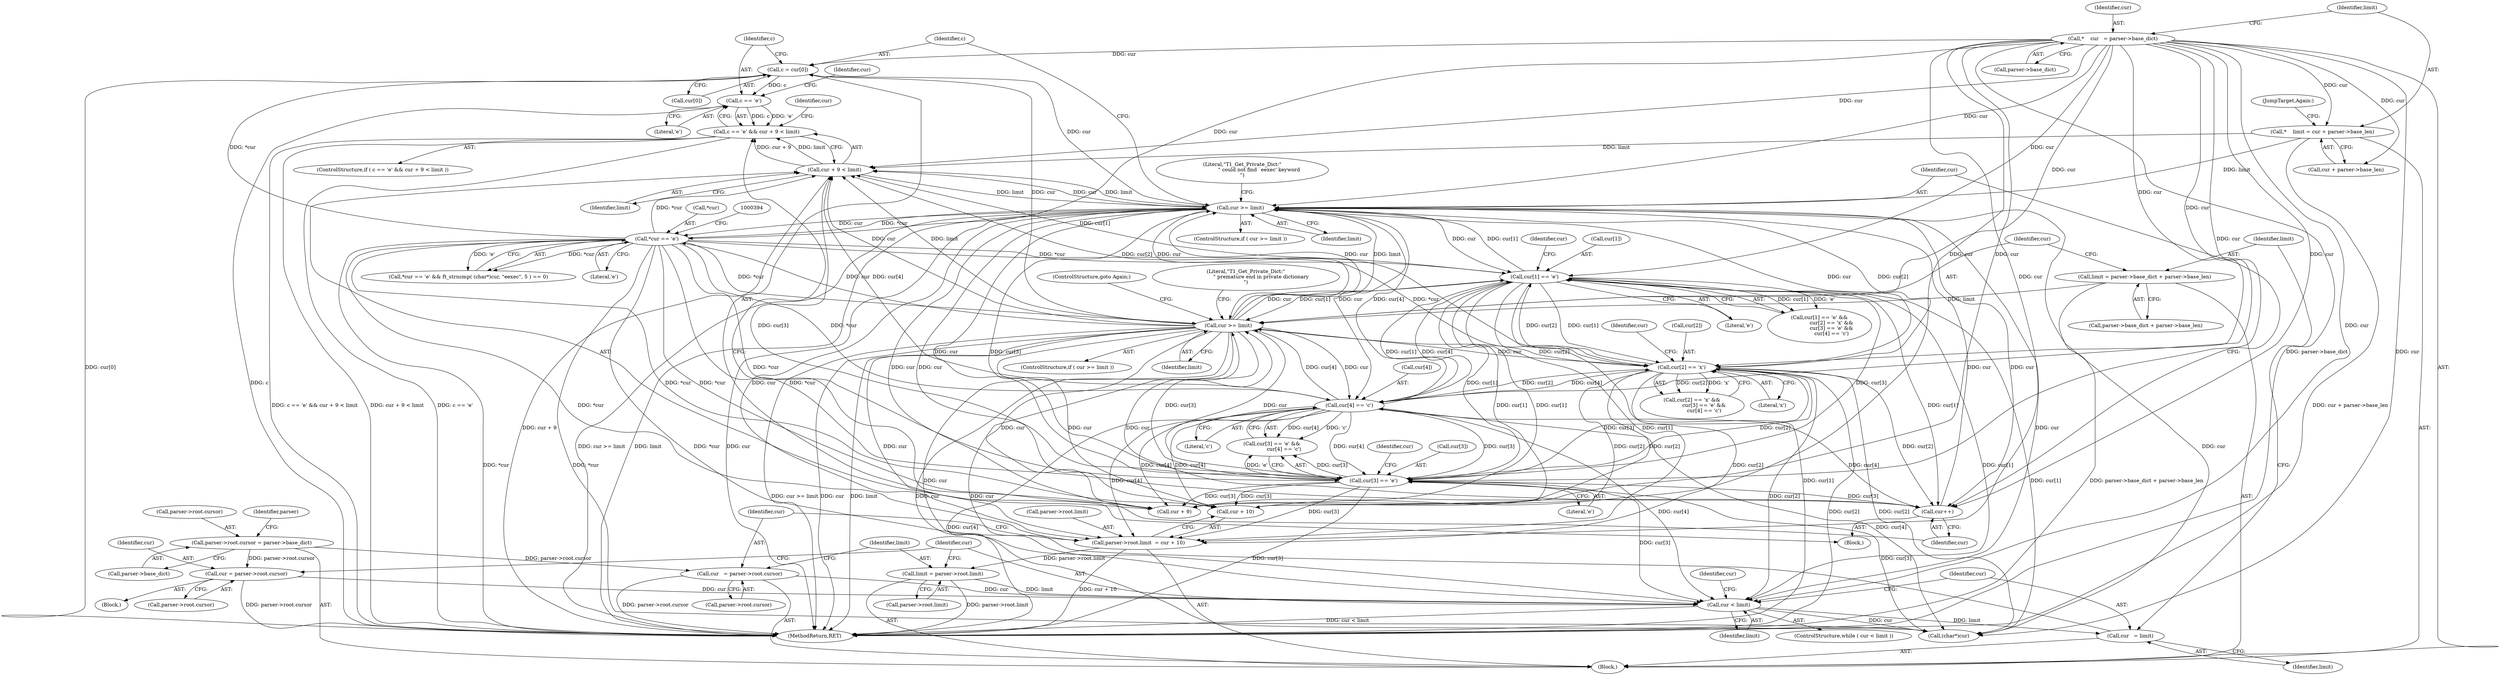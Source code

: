 digraph "0_savannah_e3058617f384cb6709f3878f753fa17aca9e3a30@pointer" {
"1000293" [label="(Call,c = cur[0])"];
"1000387" [label="(Call,*cur == 'e')"];
"1000337" [label="(Call,cur >= limit)"];
"1000311" [label="(Call,cur[1] == 'e')"];
"1000431" [label="(Call,cur >= limit)"];
"1000317" [label="(Call,cur[2] == 'x')"];
"1000328" [label="(Call,cur[4] == 'c')"];
"1000323" [label="(Call,cur[3] == 'e')"];
"1000274" [label="(Call,*    cur   = parser->base_dict)"];
"1000418" [label="(Call,cur   = limit)"];
"1000381" [label="(Call,cur < limit)"];
"1000411" [label="(Call,cur = parser->root.cursor)"];
"1000348" [label="(Call,parser->root.cursor = parser->base_dict)"];
"1000366" [label="(Call,cur   = parser->root.cursor)"];
"1000373" [label="(Call,limit = parser->root.limit)"];
"1000357" [label="(Call,parser->root.limit  = cur + 10)"];
"1000421" [label="(Call,limit = parser->base_dict + parser->base_len)"];
"1000334" [label="(Call,cur++)"];
"1000303" [label="(Call,cur + 9 < limit)"];
"1000280" [label="(Call,*    limit = cur + parser->base_len)"];
"1000300" [label="(Call,c == 'e')"];
"1000299" [label="(Call,c == 'e' && cur + 9 < limit)"];
"1000334" [label="(Call,cur++)"];
"1000381" [label="(Call,cur < limit)"];
"1000281" [label="(Identifier,limit)"];
"1000354" [label="(Call,parser->base_dict)"];
"1000272" [label="(Block,)"];
"1000282" [label="(Call,cur + parser->base_len)"];
"1000363" [label="(Call,cur + 10)"];
"1000330" [label="(Identifier,cur)"];
"1000386" [label="(Call,*cur == 'e' && ft_strncmp( (char*)cur, \"eexec\", 5 ) == 0)"];
"1000300" [label="(Call,c == 'e')"];
"1000422" [label="(Identifier,limit)"];
"1000317" [label="(Call,cur[2] == 'x')"];
"1000411" [label="(Call,cur = parser->root.cursor)"];
"1000280" [label="(Call,*    limit = cur + parser->base_len)"];
"1000413" [label="(Call,parser->root.cursor)"];
"1000342" [label="(Literal,\"T1_Get_Private_Dict:\"\n                     \" could not find `eexec' keyword\n\")"];
"1000276" [label="(Call,parser->base_dict)"];
"1000318" [label="(Call,cur[2])"];
"1000328" [label="(Call,cur[4] == 'c')"];
"1000393" [label="(Call,(char*)cur)"];
"1000335" [label="(Identifier,cur)"];
"1000302" [label="(Literal,'e')"];
"1000375" [label="(Call,parser->root.limit)"];
"1000325" [label="(Identifier,cur)"];
"1000312" [label="(Call,cur[1])"];
"1000275" [label="(Identifier,cur)"];
"1000274" [label="(Call,*    cur   = parser->base_dict)"];
"1000442" [label="(ControlStructure,goto Again;)"];
"1000366" [label="(Call,cur   = parser->root.cursor)"];
"1000298" [label="(ControlStructure,if ( c == 'e' && cur + 9 < limit ))"];
"1000431" [label="(Call,cur >= limit)"];
"1000305" [label="(Identifier,cur)"];
"1000324" [label="(Call,cur[3])"];
"1000303" [label="(Call,cur + 9 < limit)"];
"1000295" [label="(Call,cur[0])"];
"1000430" [label="(ControlStructure,if ( cur >= limit ))"];
"1000727" [label="(MethodReturn,RET)"];
"1000293" [label="(Call,c = cur[0])"];
"1000432" [label="(Identifier,cur)"];
"1000337" [label="(Call,cur >= limit)"];
"1000327" [label="(Literal,'e')"];
"1000336" [label="(ControlStructure,if ( cur >= limit ))"];
"1000373" [label="(Call,limit = parser->root.limit)"];
"1000323" [label="(Call,cur[3] == 'e')"];
"1000315" [label="(Literal,'e')"];
"1000412" [label="(Identifier,cur)"];
"1000387" [label="(Call,*cur == 'e')"];
"1000374" [label="(Identifier,limit)"];
"1000421" [label="(Call,limit = parser->base_dict + parser->base_len)"];
"1000311" [label="(Call,cur[1] == 'e')"];
"1000349" [label="(Call,parser->root.cursor)"];
"1000383" [label="(Identifier,limit)"];
"1000357" [label="(Call,parser->root.limit  = cur + 10)"];
"1000310" [label="(Call,cur[1] == 'e' &&\n               cur[2] == 'x' &&\n               cur[3] == 'e' &&\n               cur[4] == 'c')"];
"1000382" [label="(Identifier,cur)"];
"1000339" [label="(Identifier,limit)"];
"1000367" [label="(Identifier,cur)"];
"1000433" [label="(Identifier,limit)"];
"1000304" [label="(Call,cur + 9)"];
"1000329" [label="(Call,cur[4])"];
"1000360" [label="(Identifier,parser)"];
"1000307" [label="(Identifier,limit)"];
"1000390" [label="(Literal,'e')"];
"1000380" [label="(ControlStructure,while ( cur < limit ))"];
"1000338" [label="(Identifier,cur)"];
"1000299" [label="(Call,c == 'e' && cur + 9 < limit)"];
"1000384" [label="(Block,)"];
"1000321" [label="(Literal,'x')"];
"1000294" [label="(Identifier,c)"];
"1000348" [label="(Call,parser->root.cursor = parser->base_dict)"];
"1000316" [label="(Call,cur[2] == 'x' &&\n               cur[3] == 'e' &&\n               cur[4] == 'c')"];
"1000436" [label="(Literal,\"T1_Get_Private_Dict:\"\n                   \" premature end in private dictionary\n\")"];
"1000319" [label="(Identifier,cur)"];
"1000332" [label="(Literal,'c')"];
"1000301" [label="(Identifier,c)"];
"1000290" [label="(JumpTarget,Again:)"];
"1000313" [label="(Identifier,cur)"];
"1000423" [label="(Call,parser->base_dict + parser->base_len)"];
"1000292" [label="(Block,)"];
"1000420" [label="(Identifier,limit)"];
"1000419" [label="(Identifier,cur)"];
"1000322" [label="(Call,cur[3] == 'e' &&\n               cur[4] == 'c')"];
"1000388" [label="(Call,*cur)"];
"1000389" [label="(Identifier,cur)"];
"1000418" [label="(Call,cur   = limit)"];
"1000368" [label="(Call,parser->root.cursor)"];
"1000358" [label="(Call,parser->root.limit)"];
"1000293" -> "1000292"  [label="AST: "];
"1000293" -> "1000295"  [label="CFG: "];
"1000294" -> "1000293"  [label="AST: "];
"1000295" -> "1000293"  [label="AST: "];
"1000301" -> "1000293"  [label="CFG: "];
"1000293" -> "1000727"  [label="DDG: cur[0]"];
"1000387" -> "1000293"  [label="DDG: *cur"];
"1000337" -> "1000293"  [label="DDG: cur"];
"1000431" -> "1000293"  [label="DDG: cur"];
"1000274" -> "1000293"  [label="DDG: cur"];
"1000293" -> "1000300"  [label="DDG: c"];
"1000387" -> "1000386"  [label="AST: "];
"1000387" -> "1000390"  [label="CFG: "];
"1000388" -> "1000387"  [label="AST: "];
"1000390" -> "1000387"  [label="AST: "];
"1000394" -> "1000387"  [label="CFG: "];
"1000386" -> "1000387"  [label="CFG: "];
"1000387" -> "1000727"  [label="DDG: *cur"];
"1000387" -> "1000303"  [label="DDG: *cur"];
"1000387" -> "1000304"  [label="DDG: *cur"];
"1000387" -> "1000311"  [label="DDG: *cur"];
"1000387" -> "1000317"  [label="DDG: *cur"];
"1000387" -> "1000323"  [label="DDG: *cur"];
"1000387" -> "1000328"  [label="DDG: *cur"];
"1000387" -> "1000334"  [label="DDG: *cur"];
"1000387" -> "1000337"  [label="DDG: *cur"];
"1000387" -> "1000357"  [label="DDG: *cur"];
"1000387" -> "1000363"  [label="DDG: *cur"];
"1000387" -> "1000381"  [label="DDG: *cur"];
"1000387" -> "1000386"  [label="DDG: *cur"];
"1000387" -> "1000386"  [label="DDG: 'e'"];
"1000337" -> "1000387"  [label="DDG: cur"];
"1000431" -> "1000387"  [label="DDG: cur"];
"1000274" -> "1000387"  [label="DDG: cur"];
"1000387" -> "1000393"  [label="DDG: *cur"];
"1000387" -> "1000431"  [label="DDG: *cur"];
"1000337" -> "1000336"  [label="AST: "];
"1000337" -> "1000339"  [label="CFG: "];
"1000338" -> "1000337"  [label="AST: "];
"1000339" -> "1000337"  [label="AST: "];
"1000294" -> "1000337"  [label="CFG: "];
"1000342" -> "1000337"  [label="CFG: "];
"1000337" -> "1000727"  [label="DDG: limit"];
"1000337" -> "1000727"  [label="DDG: cur"];
"1000337" -> "1000727"  [label="DDG: cur >= limit"];
"1000337" -> "1000303"  [label="DDG: cur"];
"1000337" -> "1000303"  [label="DDG: limit"];
"1000337" -> "1000304"  [label="DDG: cur"];
"1000337" -> "1000311"  [label="DDG: cur"];
"1000337" -> "1000317"  [label="DDG: cur"];
"1000337" -> "1000323"  [label="DDG: cur"];
"1000337" -> "1000328"  [label="DDG: cur"];
"1000337" -> "1000334"  [label="DDG: cur"];
"1000311" -> "1000337"  [label="DDG: cur[1]"];
"1000317" -> "1000337"  [label="DDG: cur[2]"];
"1000328" -> "1000337"  [label="DDG: cur[4]"];
"1000334" -> "1000337"  [label="DDG: cur"];
"1000323" -> "1000337"  [label="DDG: cur[3]"];
"1000431" -> "1000337"  [label="DDG: cur"];
"1000431" -> "1000337"  [label="DDG: limit"];
"1000274" -> "1000337"  [label="DDG: cur"];
"1000303" -> "1000337"  [label="DDG: limit"];
"1000280" -> "1000337"  [label="DDG: limit"];
"1000337" -> "1000357"  [label="DDG: cur"];
"1000337" -> "1000363"  [label="DDG: cur"];
"1000337" -> "1000381"  [label="DDG: cur"];
"1000337" -> "1000393"  [label="DDG: cur"];
"1000337" -> "1000431"  [label="DDG: cur"];
"1000311" -> "1000310"  [label="AST: "];
"1000311" -> "1000315"  [label="CFG: "];
"1000312" -> "1000311"  [label="AST: "];
"1000315" -> "1000311"  [label="AST: "];
"1000319" -> "1000311"  [label="CFG: "];
"1000310" -> "1000311"  [label="CFG: "];
"1000311" -> "1000727"  [label="DDG: cur[1]"];
"1000311" -> "1000303"  [label="DDG: cur[1]"];
"1000311" -> "1000304"  [label="DDG: cur[1]"];
"1000311" -> "1000310"  [label="DDG: cur[1]"];
"1000311" -> "1000310"  [label="DDG: 'e'"];
"1000431" -> "1000311"  [label="DDG: cur"];
"1000317" -> "1000311"  [label="DDG: cur[2]"];
"1000328" -> "1000311"  [label="DDG: cur[4]"];
"1000323" -> "1000311"  [label="DDG: cur[3]"];
"1000274" -> "1000311"  [label="DDG: cur"];
"1000311" -> "1000317"  [label="DDG: cur[1]"];
"1000311" -> "1000323"  [label="DDG: cur[1]"];
"1000311" -> "1000328"  [label="DDG: cur[1]"];
"1000311" -> "1000334"  [label="DDG: cur[1]"];
"1000311" -> "1000357"  [label="DDG: cur[1]"];
"1000311" -> "1000363"  [label="DDG: cur[1]"];
"1000311" -> "1000381"  [label="DDG: cur[1]"];
"1000311" -> "1000393"  [label="DDG: cur[1]"];
"1000311" -> "1000431"  [label="DDG: cur[1]"];
"1000431" -> "1000430"  [label="AST: "];
"1000431" -> "1000433"  [label="CFG: "];
"1000432" -> "1000431"  [label="AST: "];
"1000433" -> "1000431"  [label="AST: "];
"1000436" -> "1000431"  [label="CFG: "];
"1000442" -> "1000431"  [label="CFG: "];
"1000431" -> "1000727"  [label="DDG: cur"];
"1000431" -> "1000727"  [label="DDG: cur >= limit"];
"1000431" -> "1000727"  [label="DDG: limit"];
"1000431" -> "1000303"  [label="DDG: cur"];
"1000431" -> "1000303"  [label="DDG: limit"];
"1000431" -> "1000304"  [label="DDG: cur"];
"1000431" -> "1000317"  [label="DDG: cur"];
"1000431" -> "1000323"  [label="DDG: cur"];
"1000431" -> "1000328"  [label="DDG: cur"];
"1000431" -> "1000334"  [label="DDG: cur"];
"1000431" -> "1000357"  [label="DDG: cur"];
"1000431" -> "1000363"  [label="DDG: cur"];
"1000431" -> "1000381"  [label="DDG: cur"];
"1000431" -> "1000393"  [label="DDG: cur"];
"1000317" -> "1000431"  [label="DDG: cur[2]"];
"1000328" -> "1000431"  [label="DDG: cur[4]"];
"1000418" -> "1000431"  [label="DDG: cur"];
"1000323" -> "1000431"  [label="DDG: cur[3]"];
"1000274" -> "1000431"  [label="DDG: cur"];
"1000421" -> "1000431"  [label="DDG: limit"];
"1000317" -> "1000316"  [label="AST: "];
"1000317" -> "1000321"  [label="CFG: "];
"1000318" -> "1000317"  [label="AST: "];
"1000321" -> "1000317"  [label="AST: "];
"1000325" -> "1000317"  [label="CFG: "];
"1000316" -> "1000317"  [label="CFG: "];
"1000317" -> "1000727"  [label="DDG: cur[2]"];
"1000317" -> "1000303"  [label="DDG: cur[2]"];
"1000317" -> "1000304"  [label="DDG: cur[2]"];
"1000317" -> "1000316"  [label="DDG: cur[2]"];
"1000317" -> "1000316"  [label="DDG: 'x'"];
"1000328" -> "1000317"  [label="DDG: cur[4]"];
"1000323" -> "1000317"  [label="DDG: cur[3]"];
"1000274" -> "1000317"  [label="DDG: cur"];
"1000317" -> "1000323"  [label="DDG: cur[2]"];
"1000317" -> "1000328"  [label="DDG: cur[2]"];
"1000317" -> "1000334"  [label="DDG: cur[2]"];
"1000317" -> "1000357"  [label="DDG: cur[2]"];
"1000317" -> "1000363"  [label="DDG: cur[2]"];
"1000317" -> "1000381"  [label="DDG: cur[2]"];
"1000317" -> "1000393"  [label="DDG: cur[2]"];
"1000328" -> "1000322"  [label="AST: "];
"1000328" -> "1000332"  [label="CFG: "];
"1000329" -> "1000328"  [label="AST: "];
"1000332" -> "1000328"  [label="AST: "];
"1000322" -> "1000328"  [label="CFG: "];
"1000328" -> "1000727"  [label="DDG: cur[4]"];
"1000328" -> "1000303"  [label="DDG: cur[4]"];
"1000328" -> "1000304"  [label="DDG: cur[4]"];
"1000328" -> "1000323"  [label="DDG: cur[4]"];
"1000328" -> "1000322"  [label="DDG: cur[4]"];
"1000328" -> "1000322"  [label="DDG: 'c'"];
"1000323" -> "1000328"  [label="DDG: cur[3]"];
"1000274" -> "1000328"  [label="DDG: cur"];
"1000328" -> "1000334"  [label="DDG: cur[4]"];
"1000328" -> "1000357"  [label="DDG: cur[4]"];
"1000328" -> "1000363"  [label="DDG: cur[4]"];
"1000328" -> "1000381"  [label="DDG: cur[4]"];
"1000328" -> "1000393"  [label="DDG: cur[4]"];
"1000323" -> "1000322"  [label="AST: "];
"1000323" -> "1000327"  [label="CFG: "];
"1000324" -> "1000323"  [label="AST: "];
"1000327" -> "1000323"  [label="AST: "];
"1000330" -> "1000323"  [label="CFG: "];
"1000322" -> "1000323"  [label="CFG: "];
"1000323" -> "1000727"  [label="DDG: cur[3]"];
"1000323" -> "1000303"  [label="DDG: cur[3]"];
"1000323" -> "1000304"  [label="DDG: cur[3]"];
"1000323" -> "1000322"  [label="DDG: cur[3]"];
"1000323" -> "1000322"  [label="DDG: 'e'"];
"1000274" -> "1000323"  [label="DDG: cur"];
"1000323" -> "1000334"  [label="DDG: cur[3]"];
"1000323" -> "1000357"  [label="DDG: cur[3]"];
"1000323" -> "1000363"  [label="DDG: cur[3]"];
"1000323" -> "1000381"  [label="DDG: cur[3]"];
"1000323" -> "1000393"  [label="DDG: cur[3]"];
"1000274" -> "1000272"  [label="AST: "];
"1000274" -> "1000276"  [label="CFG: "];
"1000275" -> "1000274"  [label="AST: "];
"1000276" -> "1000274"  [label="AST: "];
"1000281" -> "1000274"  [label="CFG: "];
"1000274" -> "1000727"  [label="DDG: parser->base_dict"];
"1000274" -> "1000280"  [label="DDG: cur"];
"1000274" -> "1000282"  [label="DDG: cur"];
"1000274" -> "1000303"  [label="DDG: cur"];
"1000274" -> "1000304"  [label="DDG: cur"];
"1000274" -> "1000334"  [label="DDG: cur"];
"1000274" -> "1000357"  [label="DDG: cur"];
"1000274" -> "1000363"  [label="DDG: cur"];
"1000274" -> "1000381"  [label="DDG: cur"];
"1000274" -> "1000393"  [label="DDG: cur"];
"1000418" -> "1000272"  [label="AST: "];
"1000418" -> "1000420"  [label="CFG: "];
"1000419" -> "1000418"  [label="AST: "];
"1000420" -> "1000418"  [label="AST: "];
"1000422" -> "1000418"  [label="CFG: "];
"1000381" -> "1000418"  [label="DDG: limit"];
"1000381" -> "1000380"  [label="AST: "];
"1000381" -> "1000383"  [label="CFG: "];
"1000382" -> "1000381"  [label="AST: "];
"1000383" -> "1000381"  [label="AST: "];
"1000389" -> "1000381"  [label="CFG: "];
"1000419" -> "1000381"  [label="CFG: "];
"1000381" -> "1000727"  [label="DDG: cur < limit"];
"1000411" -> "1000381"  [label="DDG: cur"];
"1000366" -> "1000381"  [label="DDG: cur"];
"1000373" -> "1000381"  [label="DDG: limit"];
"1000381" -> "1000393"  [label="DDG: cur"];
"1000411" -> "1000384"  [label="AST: "];
"1000411" -> "1000413"  [label="CFG: "];
"1000412" -> "1000411"  [label="AST: "];
"1000413" -> "1000411"  [label="AST: "];
"1000382" -> "1000411"  [label="CFG: "];
"1000411" -> "1000727"  [label="DDG: parser->root.cursor"];
"1000348" -> "1000411"  [label="DDG: parser->root.cursor"];
"1000348" -> "1000272"  [label="AST: "];
"1000348" -> "1000354"  [label="CFG: "];
"1000349" -> "1000348"  [label="AST: "];
"1000354" -> "1000348"  [label="AST: "];
"1000360" -> "1000348"  [label="CFG: "];
"1000348" -> "1000366"  [label="DDG: parser->root.cursor"];
"1000366" -> "1000272"  [label="AST: "];
"1000366" -> "1000368"  [label="CFG: "];
"1000367" -> "1000366"  [label="AST: "];
"1000368" -> "1000366"  [label="AST: "];
"1000374" -> "1000366"  [label="CFG: "];
"1000366" -> "1000727"  [label="DDG: parser->root.cursor"];
"1000373" -> "1000272"  [label="AST: "];
"1000373" -> "1000375"  [label="CFG: "];
"1000374" -> "1000373"  [label="AST: "];
"1000375" -> "1000373"  [label="AST: "];
"1000382" -> "1000373"  [label="CFG: "];
"1000373" -> "1000727"  [label="DDG: parser->root.limit"];
"1000357" -> "1000373"  [label="DDG: parser->root.limit"];
"1000357" -> "1000272"  [label="AST: "];
"1000357" -> "1000363"  [label="CFG: "];
"1000358" -> "1000357"  [label="AST: "];
"1000363" -> "1000357"  [label="AST: "];
"1000367" -> "1000357"  [label="CFG: "];
"1000357" -> "1000727"  [label="DDG: cur + 10"];
"1000421" -> "1000272"  [label="AST: "];
"1000421" -> "1000423"  [label="CFG: "];
"1000422" -> "1000421"  [label="AST: "];
"1000423" -> "1000421"  [label="AST: "];
"1000432" -> "1000421"  [label="CFG: "];
"1000421" -> "1000727"  [label="DDG: parser->base_dict + parser->base_len"];
"1000334" -> "1000292"  [label="AST: "];
"1000334" -> "1000335"  [label="CFG: "];
"1000335" -> "1000334"  [label="AST: "];
"1000338" -> "1000334"  [label="CFG: "];
"1000303" -> "1000299"  [label="AST: "];
"1000303" -> "1000307"  [label="CFG: "];
"1000304" -> "1000303"  [label="AST: "];
"1000307" -> "1000303"  [label="AST: "];
"1000299" -> "1000303"  [label="CFG: "];
"1000303" -> "1000727"  [label="DDG: cur + 9"];
"1000303" -> "1000299"  [label="DDG: cur + 9"];
"1000303" -> "1000299"  [label="DDG: limit"];
"1000280" -> "1000303"  [label="DDG: limit"];
"1000280" -> "1000272"  [label="AST: "];
"1000280" -> "1000282"  [label="CFG: "];
"1000281" -> "1000280"  [label="AST: "];
"1000282" -> "1000280"  [label="AST: "];
"1000290" -> "1000280"  [label="CFG: "];
"1000280" -> "1000727"  [label="DDG: cur + parser->base_len"];
"1000300" -> "1000299"  [label="AST: "];
"1000300" -> "1000302"  [label="CFG: "];
"1000301" -> "1000300"  [label="AST: "];
"1000302" -> "1000300"  [label="AST: "];
"1000305" -> "1000300"  [label="CFG: "];
"1000299" -> "1000300"  [label="CFG: "];
"1000300" -> "1000727"  [label="DDG: c"];
"1000300" -> "1000299"  [label="DDG: c"];
"1000300" -> "1000299"  [label="DDG: 'e'"];
"1000299" -> "1000298"  [label="AST: "];
"1000313" -> "1000299"  [label="CFG: "];
"1000335" -> "1000299"  [label="CFG: "];
"1000299" -> "1000727"  [label="DDG: cur + 9 < limit"];
"1000299" -> "1000727"  [label="DDG: c == 'e' && cur + 9 < limit"];
"1000299" -> "1000727"  [label="DDG: c == 'e'"];
}
